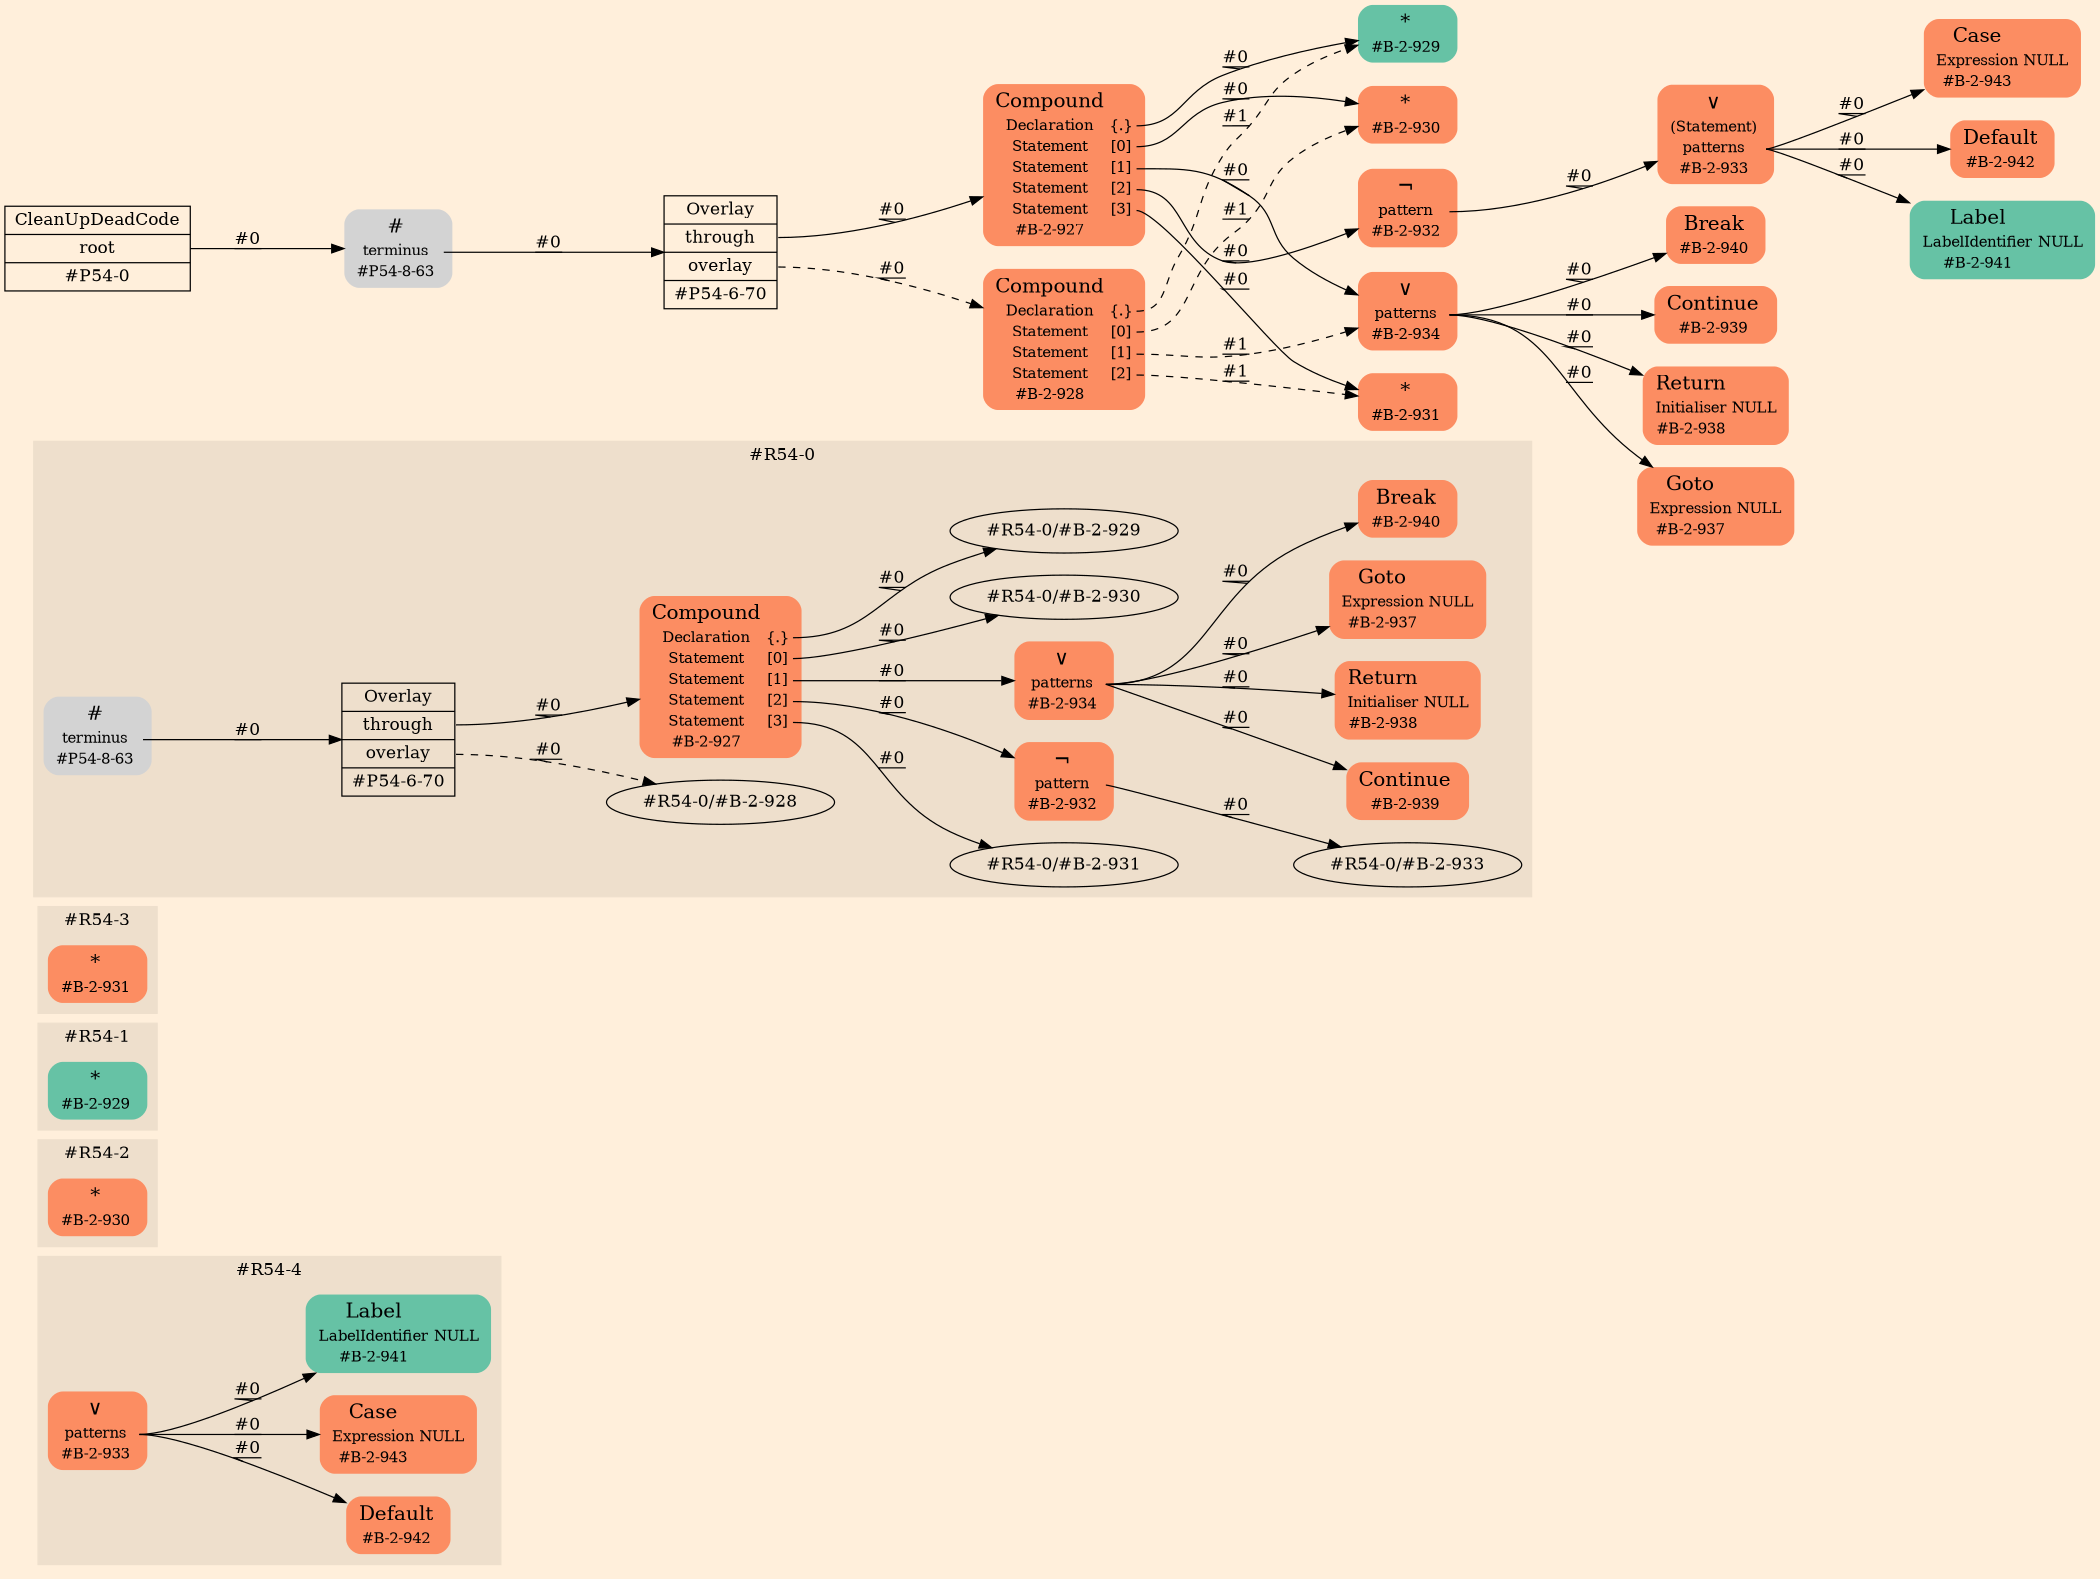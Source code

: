 digraph Inferno {
graph [
rankdir = "LR"
ranksep = 1.0
size = "14,20"
bgcolor = antiquewhite1
color = black
fontcolor = black
];
node [
];
subgraph "cluster#R54-4" {
label = "#R54-4"
style = "filled"
color = antiquewhite2
"#R54-4/#B-2-941" [
shape = "plaintext"
fillcolor = "/set28/1"
label = <<TABLE BORDER="0" CELLBORDER="0" CELLSPACING="0">
 <TR>
  <TD><FONT POINT-SIZE="16.0">Label</FONT></TD>
  <TD></TD>
 </TR>
 <TR>
  <TD>LabelIdentifier</TD>
  <TD PORT="port0">NULL</TD>
 </TR>
 <TR>
  <TD>#B-2-941</TD>
  <TD PORT="port1"></TD>
 </TR>
</TABLE>>
style = "rounded,filled"
fontsize = "12"
];
"#R54-4/#B-2-942" [
shape = "plaintext"
fillcolor = "/set28/2"
label = <<TABLE BORDER="0" CELLBORDER="0" CELLSPACING="0">
 <TR>
  <TD><FONT POINT-SIZE="16.0">Default</FONT></TD>
  <TD></TD>
 </TR>
 <TR>
  <TD>#B-2-942</TD>
  <TD PORT="port0"></TD>
 </TR>
</TABLE>>
style = "rounded,filled"
fontsize = "12"
];
"#R54-4/#B-2-933" [
shape = "plaintext"
fillcolor = "/set28/2"
label = <<TABLE BORDER="0" CELLBORDER="0" CELLSPACING="0">
 <TR>
  <TD><FONT POINT-SIZE="16.0">∨</FONT></TD>
  <TD></TD>
 </TR>
 <TR>
  <TD>patterns</TD>
  <TD PORT="port0"></TD>
 </TR>
 <TR>
  <TD>#B-2-933</TD>
  <TD PORT="port1"></TD>
 </TR>
</TABLE>>
style = "rounded,filled"
fontsize = "12"
];
"#R54-4/#B-2-943" [
shape = "plaintext"
fillcolor = "/set28/2"
label = <<TABLE BORDER="0" CELLBORDER="0" CELLSPACING="0">
 <TR>
  <TD><FONT POINT-SIZE="16.0">Case</FONT></TD>
  <TD></TD>
 </TR>
 <TR>
  <TD>Expression</TD>
  <TD PORT="port0">NULL</TD>
 </TR>
 <TR>
  <TD>#B-2-943</TD>
  <TD PORT="port1"></TD>
 </TR>
</TABLE>>
style = "rounded,filled"
fontsize = "12"
];
"#R54-4/#B-2-933":port0 -> "#R54-4/#B-2-943" [style="solid"
label = "#0"
decorate = true
color = black
fontcolor = black
];
"#R54-4/#B-2-933":port0 -> "#R54-4/#B-2-942" [style="solid"
label = "#0"
decorate = true
color = black
fontcolor = black
];
"#R54-4/#B-2-933":port0 -> "#R54-4/#B-2-941" [style="solid"
label = "#0"
decorate = true
color = black
fontcolor = black
];
}
subgraph "cluster#R54-2" {
label = "#R54-2"
style = "filled"
color = antiquewhite2
"#R54-2/#B-2-930" [
shape = "plaintext"
fillcolor = "/set28/2"
label = <<TABLE BORDER="0" CELLBORDER="0" CELLSPACING="0">
 <TR>
  <TD><FONT POINT-SIZE="16.0">*</FONT></TD>
  <TD></TD>
 </TR>
 <TR>
  <TD>#B-2-930</TD>
  <TD PORT="port0"></TD>
 </TR>
</TABLE>>
style = "rounded,filled"
fontsize = "12"
];
}
subgraph "cluster#R54-1" {
label = "#R54-1"
style = "filled"
color = antiquewhite2
"#R54-1/#B-2-929" [
shape = "plaintext"
fillcolor = "/set28/1"
label = <<TABLE BORDER="0" CELLBORDER="0" CELLSPACING="0">
 <TR>
  <TD><FONT POINT-SIZE="16.0">*</FONT></TD>
  <TD></TD>
 </TR>
 <TR>
  <TD>#B-2-929</TD>
  <TD PORT="port0"></TD>
 </TR>
</TABLE>>
style = "rounded,filled"
fontsize = "12"
];
}
subgraph "cluster#R54-3" {
label = "#R54-3"
style = "filled"
color = antiquewhite2
"#R54-3/#B-2-931" [
shape = "plaintext"
fillcolor = "/set28/2"
label = <<TABLE BORDER="0" CELLBORDER="0" CELLSPACING="0">
 <TR>
  <TD><FONT POINT-SIZE="16.0">*</FONT></TD>
  <TD></TD>
 </TR>
 <TR>
  <TD>#B-2-931</TD>
  <TD PORT="port0"></TD>
 </TR>
</TABLE>>
style = "rounded,filled"
fontsize = "12"
];
}
subgraph "cluster#R54-0" {
label = "#R54-0"
style = "filled"
color = antiquewhite2
"#R54-0/#B-2-932" [
shape = "plaintext"
fillcolor = "/set28/2"
label = <<TABLE BORDER="0" CELLBORDER="0" CELLSPACING="0">
 <TR>
  <TD><FONT POINT-SIZE="16.0">¬</FONT></TD>
  <TD></TD>
 </TR>
 <TR>
  <TD>pattern</TD>
  <TD PORT="port0"></TD>
 </TR>
 <TR>
  <TD>#B-2-932</TD>
  <TD PORT="port1"></TD>
 </TR>
</TABLE>>
style = "rounded,filled"
fontsize = "12"
];
"#R54-0/#B-2-938" [
shape = "plaintext"
fillcolor = "/set28/2"
label = <<TABLE BORDER="0" CELLBORDER="0" CELLSPACING="0">
 <TR>
  <TD><FONT POINT-SIZE="16.0">Return</FONT></TD>
  <TD></TD>
 </TR>
 <TR>
  <TD>Initialiser</TD>
  <TD PORT="port0">NULL</TD>
 </TR>
 <TR>
  <TD>#B-2-938</TD>
  <TD PORT="port1"></TD>
 </TR>
</TABLE>>
style = "rounded,filled"
fontsize = "12"
];
"#R54-0/#P54-8-63" [
shape = "plaintext"
label = <<TABLE BORDER="0" CELLBORDER="0" CELLSPACING="0">
 <TR>
  <TD><FONT POINT-SIZE="16.0">#</FONT></TD>
  <TD></TD>
 </TR>
 <TR>
  <TD>terminus</TD>
  <TD PORT="port0"></TD>
 </TR>
 <TR>
  <TD>#P54-8-63</TD>
  <TD PORT="port1"></TD>
 </TR>
</TABLE>>
style = "rounded,filled"
fontsize = "12"
];
"#R54-0/#B-2-927" [
shape = "plaintext"
fillcolor = "/set28/2"
label = <<TABLE BORDER="0" CELLBORDER="0" CELLSPACING="0">
 <TR>
  <TD><FONT POINT-SIZE="16.0">Compound</FONT></TD>
  <TD></TD>
 </TR>
 <TR>
  <TD>Declaration</TD>
  <TD PORT="port0">{.}</TD>
 </TR>
 <TR>
  <TD>Statement</TD>
  <TD PORT="port1">[0]</TD>
 </TR>
 <TR>
  <TD>Statement</TD>
  <TD PORT="port2">[1]</TD>
 </TR>
 <TR>
  <TD>Statement</TD>
  <TD PORT="port3">[2]</TD>
 </TR>
 <TR>
  <TD>Statement</TD>
  <TD PORT="port4">[3]</TD>
 </TR>
 <TR>
  <TD>#B-2-927</TD>
  <TD PORT="port5"></TD>
 </TR>
</TABLE>>
style = "rounded,filled"
fontsize = "12"
];
"#R54-0/#B-2-937" [
shape = "plaintext"
fillcolor = "/set28/2"
label = <<TABLE BORDER="0" CELLBORDER="0" CELLSPACING="0">
 <TR>
  <TD><FONT POINT-SIZE="16.0">Goto</FONT></TD>
  <TD></TD>
 </TR>
 <TR>
  <TD>Expression</TD>
  <TD PORT="port0">NULL</TD>
 </TR>
 <TR>
  <TD>#B-2-937</TD>
  <TD PORT="port1"></TD>
 </TR>
</TABLE>>
style = "rounded,filled"
fontsize = "12"
];
"#R54-0/#P54-6-70" [
shape = "record"
fillcolor = antiquewhite2
label = "<fixed> Overlay | <port0> through | <port1> overlay | <port2> #P54-6-70"
style = "filled"
fontsize = "14"
color = black
fontcolor = black
];
"#R54-0/#B-2-934" [
shape = "plaintext"
fillcolor = "/set28/2"
label = <<TABLE BORDER="0" CELLBORDER="0" CELLSPACING="0">
 <TR>
  <TD><FONT POINT-SIZE="16.0">∨</FONT></TD>
  <TD></TD>
 </TR>
 <TR>
  <TD>patterns</TD>
  <TD PORT="port0"></TD>
 </TR>
 <TR>
  <TD>#B-2-934</TD>
  <TD PORT="port1"></TD>
 </TR>
</TABLE>>
style = "rounded,filled"
fontsize = "12"
];
"#R54-0/#B-2-940" [
shape = "plaintext"
fillcolor = "/set28/2"
label = <<TABLE BORDER="0" CELLBORDER="0" CELLSPACING="0">
 <TR>
  <TD><FONT POINT-SIZE="16.0">Break</FONT></TD>
  <TD></TD>
 </TR>
 <TR>
  <TD>#B-2-940</TD>
  <TD PORT="port0"></TD>
 </TR>
</TABLE>>
style = "rounded,filled"
fontsize = "12"
];
"#R54-0/#B-2-939" [
shape = "plaintext"
fillcolor = "/set28/2"
label = <<TABLE BORDER="0" CELLBORDER="0" CELLSPACING="0">
 <TR>
  <TD><FONT POINT-SIZE="16.0">Continue</FONT></TD>
  <TD></TD>
 </TR>
 <TR>
  <TD>#B-2-939</TD>
  <TD PORT="port0"></TD>
 </TR>
</TABLE>>
style = "rounded,filled"
fontsize = "12"
];
"#R54-0/#B-2-932":port0 -> "#R54-0/#B-2-933" [style="solid"
label = "#0"
decorate = true
color = black
fontcolor = black
];
"#R54-0/#P54-8-63":port0 -> "#R54-0/#P54-6-70" [style="solid"
label = "#0"
decorate = true
color = black
fontcolor = black
];
"#R54-0/#B-2-927":port0 -> "#R54-0/#B-2-929" [style="solid"
label = "#0"
decorate = true
color = black
fontcolor = black
];
"#R54-0/#B-2-927":port1 -> "#R54-0/#B-2-930" [style="solid"
label = "#0"
decorate = true
color = black
fontcolor = black
];
"#R54-0/#B-2-927":port2 -> "#R54-0/#B-2-934" [style="solid"
label = "#0"
decorate = true
color = black
fontcolor = black
];
"#R54-0/#B-2-927":port3 -> "#R54-0/#B-2-932" [style="solid"
label = "#0"
decorate = true
color = black
fontcolor = black
];
"#R54-0/#B-2-927":port4 -> "#R54-0/#B-2-931" [style="solid"
label = "#0"
decorate = true
color = black
fontcolor = black
];
"#R54-0/#P54-6-70":port0 -> "#R54-0/#B-2-927" [style="solid"
label = "#0"
decorate = true
color = black
fontcolor = black
];
"#R54-0/#P54-6-70":port1 -> "#R54-0/#B-2-928" [style="dashed"
label = "#0"
decorate = true
color = black
fontcolor = black
];
"#R54-0/#B-2-934":port0 -> "#R54-0/#B-2-940" [style="solid"
label = "#0"
decorate = true
color = black
fontcolor = black
];
"#R54-0/#B-2-934":port0 -> "#R54-0/#B-2-939" [style="solid"
label = "#0"
decorate = true
color = black
fontcolor = black
];
"#R54-0/#B-2-934":port0 -> "#R54-0/#B-2-938" [style="solid"
label = "#0"
decorate = true
color = black
fontcolor = black
];
"#R54-0/#B-2-934":port0 -> "#R54-0/#B-2-937" [style="solid"
label = "#0"
decorate = true
color = black
fontcolor = black
];
}
"CR#P54-0" [
shape = "record"
fillcolor = antiquewhite1
label = "<fixed> CleanUpDeadCode | <port0> root | <port1> #P54-0"
style = "filled"
fontsize = "14"
color = black
fontcolor = black
];
"#P54-8-63" [
shape = "plaintext"
label = <<TABLE BORDER="0" CELLBORDER="0" CELLSPACING="0">
 <TR>
  <TD><FONT POINT-SIZE="16.0">#</FONT></TD>
  <TD></TD>
 </TR>
 <TR>
  <TD>terminus</TD>
  <TD PORT="port0"></TD>
 </TR>
 <TR>
  <TD>#P54-8-63</TD>
  <TD PORT="port1"></TD>
 </TR>
</TABLE>>
style = "rounded,filled"
fontsize = "12"
];
"#P54-6-70" [
shape = "record"
fillcolor = antiquewhite1
label = "<fixed> Overlay | <port0> through | <port1> overlay | <port2> #P54-6-70"
style = "filled"
fontsize = "14"
color = black
fontcolor = black
];
"#B-2-927" [
shape = "plaintext"
fillcolor = "/set28/2"
label = <<TABLE BORDER="0" CELLBORDER="0" CELLSPACING="0">
 <TR>
  <TD><FONT POINT-SIZE="16.0">Compound</FONT></TD>
  <TD></TD>
 </TR>
 <TR>
  <TD>Declaration</TD>
  <TD PORT="port0">{.}</TD>
 </TR>
 <TR>
  <TD>Statement</TD>
  <TD PORT="port1">[0]</TD>
 </TR>
 <TR>
  <TD>Statement</TD>
  <TD PORT="port2">[1]</TD>
 </TR>
 <TR>
  <TD>Statement</TD>
  <TD PORT="port3">[2]</TD>
 </TR>
 <TR>
  <TD>Statement</TD>
  <TD PORT="port4">[3]</TD>
 </TR>
 <TR>
  <TD>#B-2-927</TD>
  <TD PORT="port5"></TD>
 </TR>
</TABLE>>
style = "rounded,filled"
fontsize = "12"
];
"#B-2-929" [
shape = "plaintext"
fillcolor = "/set28/1"
label = <<TABLE BORDER="0" CELLBORDER="0" CELLSPACING="0">
 <TR>
  <TD><FONT POINT-SIZE="16.0">*</FONT></TD>
  <TD></TD>
 </TR>
 <TR>
  <TD>#B-2-929</TD>
  <TD PORT="port0"></TD>
 </TR>
</TABLE>>
style = "rounded,filled"
fontsize = "12"
];
"#B-2-930" [
shape = "plaintext"
fillcolor = "/set28/2"
label = <<TABLE BORDER="0" CELLBORDER="0" CELLSPACING="0">
 <TR>
  <TD><FONT POINT-SIZE="16.0">*</FONT></TD>
  <TD></TD>
 </TR>
 <TR>
  <TD>#B-2-930</TD>
  <TD PORT="port0"></TD>
 </TR>
</TABLE>>
style = "rounded,filled"
fontsize = "12"
];
"#B-2-934" [
shape = "plaintext"
fillcolor = "/set28/2"
label = <<TABLE BORDER="0" CELLBORDER="0" CELLSPACING="0">
 <TR>
  <TD><FONT POINT-SIZE="16.0">∨</FONT></TD>
  <TD></TD>
 </TR>
 <TR>
  <TD>patterns</TD>
  <TD PORT="port0"></TD>
 </TR>
 <TR>
  <TD>#B-2-934</TD>
  <TD PORT="port1"></TD>
 </TR>
</TABLE>>
style = "rounded,filled"
fontsize = "12"
];
"#B-2-940" [
shape = "plaintext"
fillcolor = "/set28/2"
label = <<TABLE BORDER="0" CELLBORDER="0" CELLSPACING="0">
 <TR>
  <TD><FONT POINT-SIZE="16.0">Break</FONT></TD>
  <TD></TD>
 </TR>
 <TR>
  <TD>#B-2-940</TD>
  <TD PORT="port0"></TD>
 </TR>
</TABLE>>
style = "rounded,filled"
fontsize = "12"
];
"#B-2-939" [
shape = "plaintext"
fillcolor = "/set28/2"
label = <<TABLE BORDER="0" CELLBORDER="0" CELLSPACING="0">
 <TR>
  <TD><FONT POINT-SIZE="16.0">Continue</FONT></TD>
  <TD></TD>
 </TR>
 <TR>
  <TD>#B-2-939</TD>
  <TD PORT="port0"></TD>
 </TR>
</TABLE>>
style = "rounded,filled"
fontsize = "12"
];
"#B-2-938" [
shape = "plaintext"
fillcolor = "/set28/2"
label = <<TABLE BORDER="0" CELLBORDER="0" CELLSPACING="0">
 <TR>
  <TD><FONT POINT-SIZE="16.0">Return</FONT></TD>
  <TD></TD>
 </TR>
 <TR>
  <TD>Initialiser</TD>
  <TD PORT="port0">NULL</TD>
 </TR>
 <TR>
  <TD>#B-2-938</TD>
  <TD PORT="port1"></TD>
 </TR>
</TABLE>>
style = "rounded,filled"
fontsize = "12"
];
"#B-2-937" [
shape = "plaintext"
fillcolor = "/set28/2"
label = <<TABLE BORDER="0" CELLBORDER="0" CELLSPACING="0">
 <TR>
  <TD><FONT POINT-SIZE="16.0">Goto</FONT></TD>
  <TD></TD>
 </TR>
 <TR>
  <TD>Expression</TD>
  <TD PORT="port0">NULL</TD>
 </TR>
 <TR>
  <TD>#B-2-937</TD>
  <TD PORT="port1"></TD>
 </TR>
</TABLE>>
style = "rounded,filled"
fontsize = "12"
];
"#B-2-932" [
shape = "plaintext"
fillcolor = "/set28/2"
label = <<TABLE BORDER="0" CELLBORDER="0" CELLSPACING="0">
 <TR>
  <TD><FONT POINT-SIZE="16.0">¬</FONT></TD>
  <TD></TD>
 </TR>
 <TR>
  <TD>pattern</TD>
  <TD PORT="port0"></TD>
 </TR>
 <TR>
  <TD>#B-2-932</TD>
  <TD PORT="port1"></TD>
 </TR>
</TABLE>>
style = "rounded,filled"
fontsize = "12"
];
"#B-2-933" [
shape = "plaintext"
fillcolor = "/set28/2"
label = <<TABLE BORDER="0" CELLBORDER="0" CELLSPACING="0">
 <TR>
  <TD><FONT POINT-SIZE="16.0">∨</FONT></TD>
  <TD></TD>
 </TR>
 <TR>
  <TD>(Statement)</TD>
  <TD PORT="port0"></TD>
 </TR>
 <TR>
  <TD>patterns</TD>
  <TD PORT="port1"></TD>
 </TR>
 <TR>
  <TD>#B-2-933</TD>
  <TD PORT="port2"></TD>
 </TR>
</TABLE>>
style = "rounded,filled"
fontsize = "12"
];
"#B-2-943" [
shape = "plaintext"
fillcolor = "/set28/2"
label = <<TABLE BORDER="0" CELLBORDER="0" CELLSPACING="0">
 <TR>
  <TD><FONT POINT-SIZE="16.0">Case</FONT></TD>
  <TD></TD>
 </TR>
 <TR>
  <TD>Expression</TD>
  <TD PORT="port0">NULL</TD>
 </TR>
 <TR>
  <TD>#B-2-943</TD>
  <TD PORT="port1"></TD>
 </TR>
</TABLE>>
style = "rounded,filled"
fontsize = "12"
];
"#B-2-942" [
shape = "plaintext"
fillcolor = "/set28/2"
label = <<TABLE BORDER="0" CELLBORDER="0" CELLSPACING="0">
 <TR>
  <TD><FONT POINT-SIZE="16.0">Default</FONT></TD>
  <TD></TD>
 </TR>
 <TR>
  <TD>#B-2-942</TD>
  <TD PORT="port0"></TD>
 </TR>
</TABLE>>
style = "rounded,filled"
fontsize = "12"
];
"#B-2-941" [
shape = "plaintext"
fillcolor = "/set28/1"
label = <<TABLE BORDER="0" CELLBORDER="0" CELLSPACING="0">
 <TR>
  <TD><FONT POINT-SIZE="16.0">Label</FONT></TD>
  <TD></TD>
 </TR>
 <TR>
  <TD>LabelIdentifier</TD>
  <TD PORT="port0">NULL</TD>
 </TR>
 <TR>
  <TD>#B-2-941</TD>
  <TD PORT="port1"></TD>
 </TR>
</TABLE>>
style = "rounded,filled"
fontsize = "12"
];
"#B-2-931" [
shape = "plaintext"
fillcolor = "/set28/2"
label = <<TABLE BORDER="0" CELLBORDER="0" CELLSPACING="0">
 <TR>
  <TD><FONT POINT-SIZE="16.0">*</FONT></TD>
  <TD></TD>
 </TR>
 <TR>
  <TD>#B-2-931</TD>
  <TD PORT="port0"></TD>
 </TR>
</TABLE>>
style = "rounded,filled"
fontsize = "12"
];
"#B-2-928" [
shape = "plaintext"
fillcolor = "/set28/2"
label = <<TABLE BORDER="0" CELLBORDER="0" CELLSPACING="0">
 <TR>
  <TD><FONT POINT-SIZE="16.0">Compound</FONT></TD>
  <TD></TD>
 </TR>
 <TR>
  <TD>Declaration</TD>
  <TD PORT="port0">{.}</TD>
 </TR>
 <TR>
  <TD>Statement</TD>
  <TD PORT="port1">[0]</TD>
 </TR>
 <TR>
  <TD>Statement</TD>
  <TD PORT="port2">[1]</TD>
 </TR>
 <TR>
  <TD>Statement</TD>
  <TD PORT="port3">[2]</TD>
 </TR>
 <TR>
  <TD>#B-2-928</TD>
  <TD PORT="port4"></TD>
 </TR>
</TABLE>>
style = "rounded,filled"
fontsize = "12"
];
"CR#P54-0":port0 -> "#P54-8-63" [style="solid"
label = "#0"
decorate = true
color = black
fontcolor = black
];
"#P54-8-63":port0 -> "#P54-6-70" [style="solid"
label = "#0"
decorate = true
color = black
fontcolor = black
];
"#P54-6-70":port0 -> "#B-2-927" [style="solid"
label = "#0"
decorate = true
color = black
fontcolor = black
];
"#P54-6-70":port1 -> "#B-2-928" [style="dashed"
label = "#0"
decorate = true
color = black
fontcolor = black
];
"#B-2-927":port0 -> "#B-2-929" [style="solid"
label = "#0"
decorate = true
color = black
fontcolor = black
];
"#B-2-927":port1 -> "#B-2-930" [style="solid"
label = "#0"
decorate = true
color = black
fontcolor = black
];
"#B-2-927":port2 -> "#B-2-934" [style="solid"
label = "#0"
decorate = true
color = black
fontcolor = black
];
"#B-2-927":port3 -> "#B-2-932" [style="solid"
label = "#0"
decorate = true
color = black
fontcolor = black
];
"#B-2-927":port4 -> "#B-2-931" [style="solid"
label = "#0"
decorate = true
color = black
fontcolor = black
];
"#B-2-934":port0 -> "#B-2-940" [style="solid"
label = "#0"
decorate = true
color = black
fontcolor = black
];
"#B-2-934":port0 -> "#B-2-939" [style="solid"
label = "#0"
decorate = true
color = black
fontcolor = black
];
"#B-2-934":port0 -> "#B-2-938" [style="solid"
label = "#0"
decorate = true
color = black
fontcolor = black
];
"#B-2-934":port0 -> "#B-2-937" [style="solid"
label = "#0"
decorate = true
color = black
fontcolor = black
];
"#B-2-932":port0 -> "#B-2-933" [style="solid"
label = "#0"
decorate = true
color = black
fontcolor = black
];
"#B-2-933":port1 -> "#B-2-943" [style="solid"
label = "#0"
decorate = true
color = black
fontcolor = black
];
"#B-2-933":port1 -> "#B-2-942" [style="solid"
label = "#0"
decorate = true
color = black
fontcolor = black
];
"#B-2-933":port1 -> "#B-2-941" [style="solid"
label = "#0"
decorate = true
color = black
fontcolor = black
];
"#B-2-928":port0 -> "#B-2-929" [style="dashed"
label = "#1"
decorate = true
color = black
fontcolor = black
];
"#B-2-928":port1 -> "#B-2-930" [style="dashed"
label = "#1"
decorate = true
color = black
fontcolor = black
];
"#B-2-928":port2 -> "#B-2-934" [style="dashed"
label = "#1"
decorate = true
color = black
fontcolor = black
];
"#B-2-928":port3 -> "#B-2-931" [style="dashed"
label = "#1"
decorate = true
color = black
fontcolor = black
];
}
